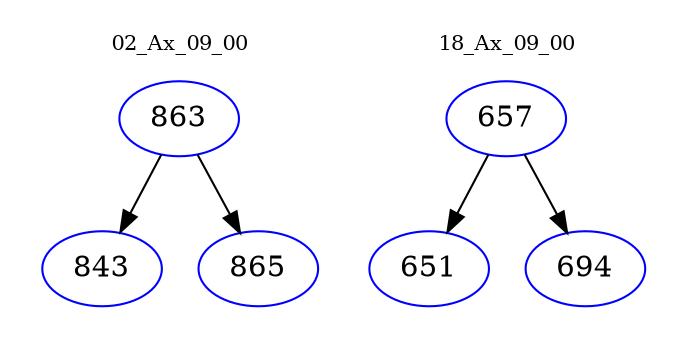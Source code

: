 digraph{
subgraph cluster_0 {
color = white
label = "02_Ax_09_00";
fontsize=10;
T0_863 [label="863", color="blue"]
T0_863 -> T0_843 [color="black"]
T0_843 [label="843", color="blue"]
T0_863 -> T0_865 [color="black"]
T0_865 [label="865", color="blue"]
}
subgraph cluster_1 {
color = white
label = "18_Ax_09_00";
fontsize=10;
T1_657 [label="657", color="blue"]
T1_657 -> T1_651 [color="black"]
T1_651 [label="651", color="blue"]
T1_657 -> T1_694 [color="black"]
T1_694 [label="694", color="blue"]
}
}
